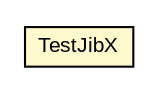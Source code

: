 #!/usr/local/bin/dot
#
# Class diagram 
# Generated by UMLGraph version R5_6 (http://www.umlgraph.org/)
#

digraph G {
	edge [fontname="arial",fontsize=10,labelfontname="arial",labelfontsize=10];
	node [fontname="arial",fontsize=10,shape=plaintext];
	nodesep=0.25;
	ranksep=0.5;
	// com.baseframework.test.etc.TestJibX
	c25404 [label=<<table title="com.baseframework.test.etc.TestJibX" border="0" cellborder="1" cellspacing="0" cellpadding="2" port="p" bgcolor="lemonChiffon" href="./TestJibX.html">
		<tr><td><table border="0" cellspacing="0" cellpadding="1">
<tr><td align="center" balign="center"> TestJibX </td></tr>
		</table></td></tr>
		</table>>, URL="./TestJibX.html", fontname="arial", fontcolor="black", fontsize=10.0];
}

